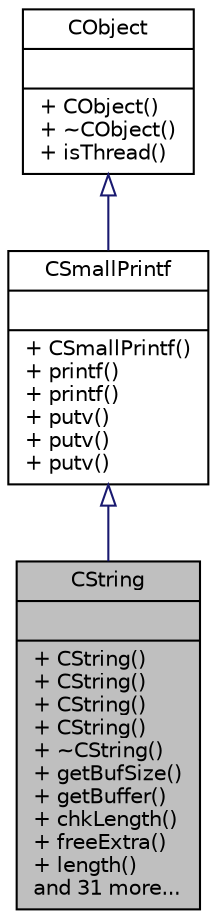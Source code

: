 digraph "CString"
{
  edge [fontname="Helvetica",fontsize="10",labelfontname="Helvetica",labelfontsize="10"];
  node [fontname="Helvetica",fontsize="10",shape=record];
  Node1 [label="{CString\n||+ CString()\l+ CString()\l+ CString()\l+ CString()\l+ ~CString()\l+ getBufSize()\l+ getBuffer()\l+ chkLength()\l+ freeExtra()\l+ length()\land 31 more...\l}",height=0.2,width=0.4,color="black", fillcolor="grey75", style="filled" fontcolor="black"];
  Node2 -> Node1 [dir="back",color="midnightblue",fontsize="10",style="solid",arrowtail="onormal",fontname="Helvetica"];
  Node2 [label="{CSmallPrintf\n||+ CSmallPrintf()\l+ printf()\l+ printf()\l+ putv()\l+ putv()\l+ putv()\l}",height=0.2,width=0.4,color="black", fillcolor="white", style="filled",URL="$de/db4/class_c_small_printf.html"];
  Node3 -> Node2 [dir="back",color="midnightblue",fontsize="10",style="solid",arrowtail="onormal",fontname="Helvetica"];
  Node3 [label="{CObject\n||+ CObject()\l+ ~CObject()\l+ isThread()\l}",height=0.2,width=0.4,color="black", fillcolor="white", style="filled",URL="$dc/dac/class_c_object.html"];
}
